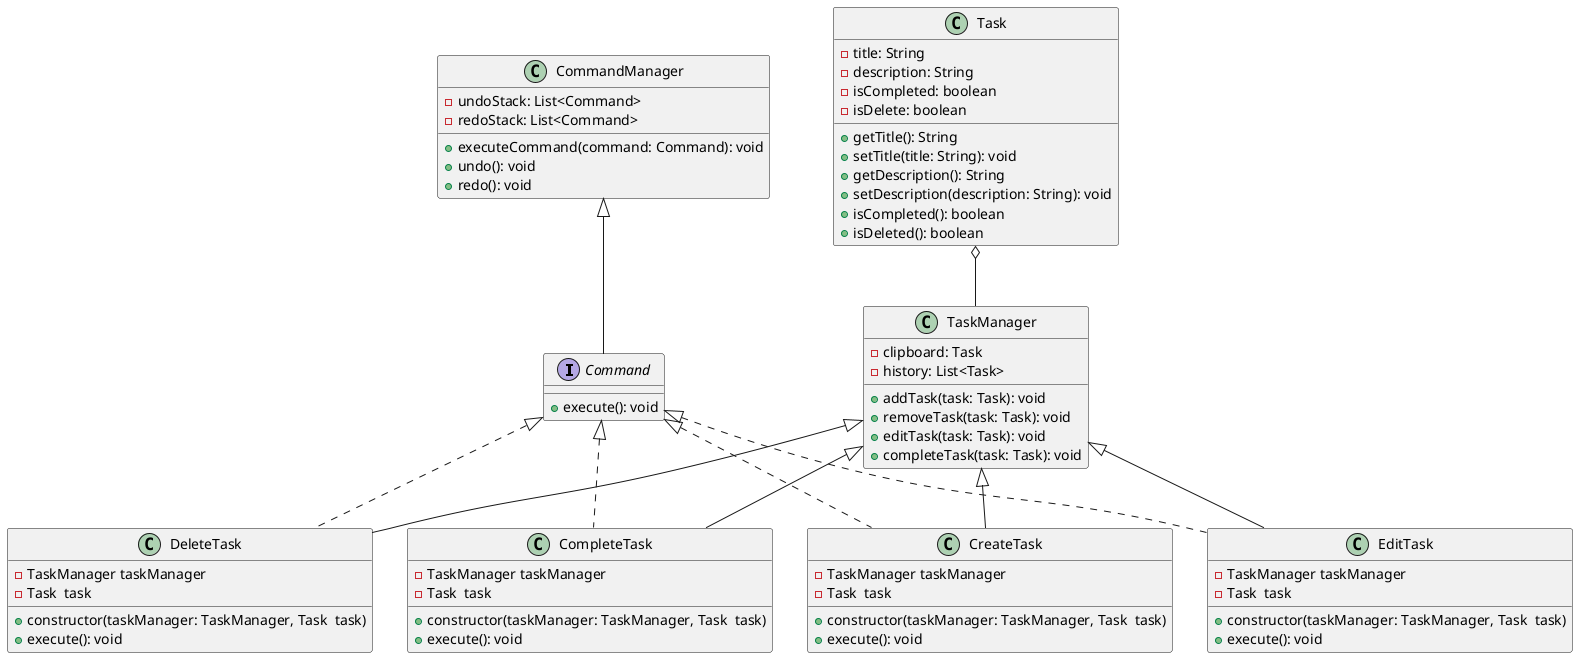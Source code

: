 @startuml
interface Command {
 
  + execute(): void 
  
}
class CommandManager {
    - undoStack: List<Command>
    - redoStack: List<Command>
    + executeCommand(command: Command): void
    + undo(): void
    + redo(): void
}
class TaskManager{

    - clipboard: Task
    - history: List<Task>
    + addTask(task: Task): void
    + removeTask(task: Task): void
    + editTask(task: Task): void
    + completeTask(task: Task): void
}

class Task {
    - title: String
    - description: String
    - isCompleted: boolean
    - isDelete: boolean
    + getTitle(): String
    + setTitle(title: String): void
    + getDescription(): String
    + setDescription(description: String): void
    + isCompleted(): boolean
    + isDeleted(): boolean

}

class CreateTask implements Command {
-  TaskManager taskManager
- Task  task
 + constructor(taskManager: TaskManager, Task  task)
 + execute(): void 


   
}

class EditTask implements Command {
   -  TaskManager taskManager
   - Task  task
    + constructor(taskManager: TaskManager, Task  task)
   + execute(): void 
}


class DeleteTask implements Command  {
 -  TaskManager taskManager
 - Task  task
  + constructor(taskManager: TaskManager, Task  task)
 + execute(): void 
}


class CompleteTask implements Command {
   -  TaskManager taskManager
   - Task  task
    + constructor(taskManager: TaskManager, Task  task)
   + execute(): void 
}
   
Task o-- TaskManager
TaskManager <|-- CreateTask
TaskManager <|-- EditTask
TaskManager <|-- DeleteTask
TaskManager <|-- CompleteTask
CommandManager <|-- Command

@enduml